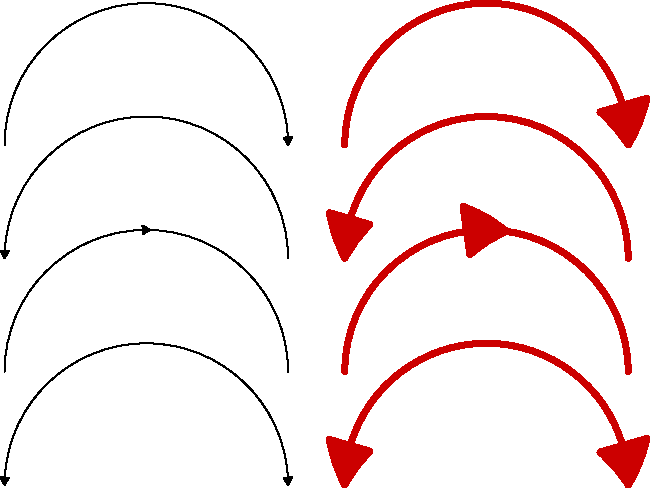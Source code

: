 path line=(0,0)..(2.5cm,2.5cm)..(5cm,0);
draw(line,ArcArrow);
draw(shift(0,-2cm)*line,BeginArcArrow);
draw(shift(0,-4cm)*line,MidArcArrow);
draw(shift(0,-6cm)*line,ArcArrows);

draw(shift(6cm,0)*line,3bp+.8red,ArcArrow(20bp));
draw(shift(6cm,-2cm)*line,3bp+.8red,BeginArcArrow(20bp));
draw(shift(6cm,-4cm)*line,3bp+.8red,MidArcArrow(20bp));
draw(shift(6cm,-6cm)*line,3bp+.8red,ArcArrows(20bp));

